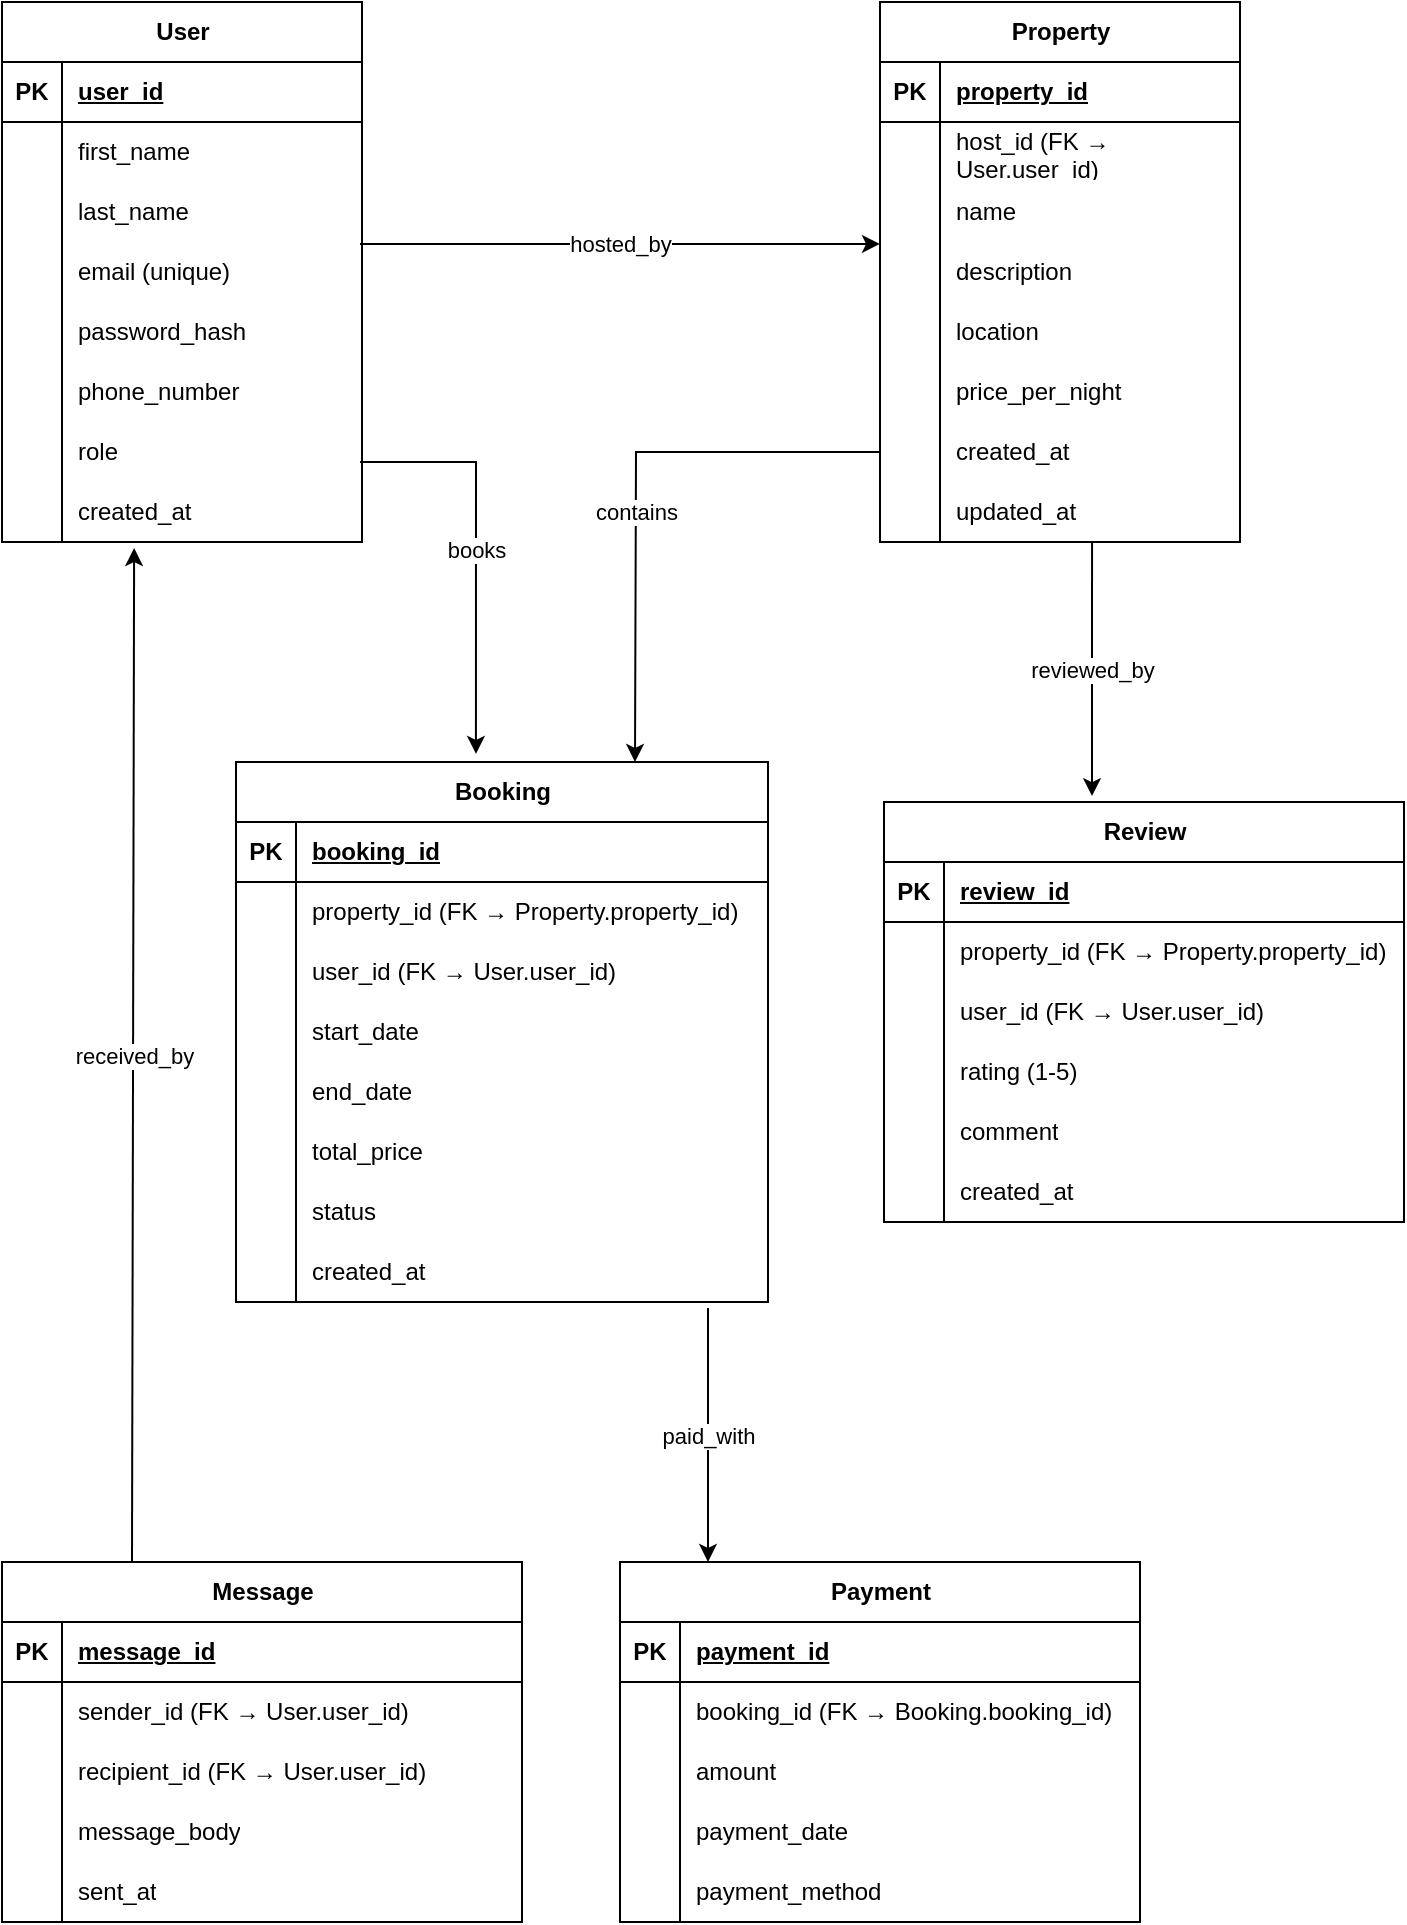<mxfile version="28.2.1">
  <diagram name="ERD" id="er1">
    <mxGraphModel dx="1426" dy="767" grid="1" gridSize="10" guides="1" tooltips="1" connect="1" arrows="1" fold="1" page="1" pageScale="1" pageWidth="827" pageHeight="1169" math="0" shadow="0">
      <root>
        <mxCell id="0" />
        <mxCell id="1" parent="0" />
        <mxCell id="7tgWBq47bfz4W8OlQYAw-39" value="User" style="shape=table;startSize=30;container=1;collapsible=1;childLayout=tableLayout;fixedRows=1;rowLines=0;fontStyle=1;align=center;resizeLast=1;html=1;" vertex="1" parent="1">
          <mxGeometry x="61" y="80" width="180" height="270" as="geometry" />
        </mxCell>
        <mxCell id="7tgWBq47bfz4W8OlQYAw-40" value="" style="shape=tableRow;horizontal=0;startSize=0;swimlaneHead=0;swimlaneBody=0;fillColor=none;collapsible=0;dropTarget=0;points=[[0,0.5],[1,0.5]];portConstraint=eastwest;top=0;left=0;right=0;bottom=1;" vertex="1" parent="7tgWBq47bfz4W8OlQYAw-39">
          <mxGeometry y="30" width="180" height="30" as="geometry" />
        </mxCell>
        <mxCell id="7tgWBq47bfz4W8OlQYAw-41" value="PK" style="shape=partialRectangle;connectable=0;fillColor=none;top=0;left=0;bottom=0;right=0;fontStyle=1;overflow=hidden;whiteSpace=wrap;html=1;" vertex="1" parent="7tgWBq47bfz4W8OlQYAw-40">
          <mxGeometry width="30" height="30" as="geometry">
            <mxRectangle width="30" height="30" as="alternateBounds" />
          </mxGeometry>
        </mxCell>
        <mxCell id="7tgWBq47bfz4W8OlQYAw-42" value="user_id" style="shape=partialRectangle;connectable=0;fillColor=none;top=0;left=0;bottom=0;right=0;align=left;spacingLeft=6;fontStyle=5;overflow=hidden;whiteSpace=wrap;html=1;" vertex="1" parent="7tgWBq47bfz4W8OlQYAw-40">
          <mxGeometry x="30" width="150" height="30" as="geometry">
            <mxRectangle width="150" height="30" as="alternateBounds" />
          </mxGeometry>
        </mxCell>
        <mxCell id="7tgWBq47bfz4W8OlQYAw-43" value="" style="shape=tableRow;horizontal=0;startSize=0;swimlaneHead=0;swimlaneBody=0;fillColor=none;collapsible=0;dropTarget=0;points=[[0,0.5],[1,0.5]];portConstraint=eastwest;top=0;left=0;right=0;bottom=0;" vertex="1" parent="7tgWBq47bfz4W8OlQYAw-39">
          <mxGeometry y="60" width="180" height="30" as="geometry" />
        </mxCell>
        <mxCell id="7tgWBq47bfz4W8OlQYAw-44" value="" style="shape=partialRectangle;connectable=0;fillColor=none;top=0;left=0;bottom=0;right=0;editable=1;overflow=hidden;whiteSpace=wrap;html=1;" vertex="1" parent="7tgWBq47bfz4W8OlQYAw-43">
          <mxGeometry width="30" height="30" as="geometry">
            <mxRectangle width="30" height="30" as="alternateBounds" />
          </mxGeometry>
        </mxCell>
        <mxCell id="7tgWBq47bfz4W8OlQYAw-45" value="first_name" style="shape=partialRectangle;connectable=0;fillColor=none;top=0;left=0;bottom=0;right=0;align=left;spacingLeft=6;overflow=hidden;whiteSpace=wrap;html=1;" vertex="1" parent="7tgWBq47bfz4W8OlQYAw-43">
          <mxGeometry x="30" width="150" height="30" as="geometry">
            <mxRectangle width="150" height="30" as="alternateBounds" />
          </mxGeometry>
        </mxCell>
        <mxCell id="7tgWBq47bfz4W8OlQYAw-46" value="" style="shape=tableRow;horizontal=0;startSize=0;swimlaneHead=0;swimlaneBody=0;fillColor=none;collapsible=0;dropTarget=0;points=[[0,0.5],[1,0.5]];portConstraint=eastwest;top=0;left=0;right=0;bottom=0;" vertex="1" parent="7tgWBq47bfz4W8OlQYAw-39">
          <mxGeometry y="90" width="180" height="30" as="geometry" />
        </mxCell>
        <mxCell id="7tgWBq47bfz4W8OlQYAw-47" value="" style="shape=partialRectangle;connectable=0;fillColor=none;top=0;left=0;bottom=0;right=0;editable=1;overflow=hidden;whiteSpace=wrap;html=1;" vertex="1" parent="7tgWBq47bfz4W8OlQYAw-46">
          <mxGeometry width="30" height="30" as="geometry">
            <mxRectangle width="30" height="30" as="alternateBounds" />
          </mxGeometry>
        </mxCell>
        <mxCell id="7tgWBq47bfz4W8OlQYAw-48" value="last_name" style="shape=partialRectangle;connectable=0;fillColor=none;top=0;left=0;bottom=0;right=0;align=left;spacingLeft=6;overflow=hidden;whiteSpace=wrap;html=1;" vertex="1" parent="7tgWBq47bfz4W8OlQYAw-46">
          <mxGeometry x="30" width="150" height="30" as="geometry">
            <mxRectangle width="150" height="30" as="alternateBounds" />
          </mxGeometry>
        </mxCell>
        <mxCell id="7tgWBq47bfz4W8OlQYAw-49" value="" style="shape=tableRow;horizontal=0;startSize=0;swimlaneHead=0;swimlaneBody=0;fillColor=none;collapsible=0;dropTarget=0;points=[[0,0.5],[1,0.5]];portConstraint=eastwest;top=0;left=0;right=0;bottom=0;" vertex="1" parent="7tgWBq47bfz4W8OlQYAw-39">
          <mxGeometry y="120" width="180" height="30" as="geometry" />
        </mxCell>
        <mxCell id="7tgWBq47bfz4W8OlQYAw-50" value="" style="shape=partialRectangle;connectable=0;fillColor=none;top=0;left=0;bottom=0;right=0;editable=1;overflow=hidden;whiteSpace=wrap;html=1;" vertex="1" parent="7tgWBq47bfz4W8OlQYAw-49">
          <mxGeometry width="30" height="30" as="geometry">
            <mxRectangle width="30" height="30" as="alternateBounds" />
          </mxGeometry>
        </mxCell>
        <mxCell id="7tgWBq47bfz4W8OlQYAw-51" value="email (unique)" style="shape=partialRectangle;connectable=0;fillColor=none;top=0;left=0;bottom=0;right=0;align=left;spacingLeft=6;overflow=hidden;whiteSpace=wrap;html=1;" vertex="1" parent="7tgWBq47bfz4W8OlQYAw-49">
          <mxGeometry x="30" width="150" height="30" as="geometry">
            <mxRectangle width="150" height="30" as="alternateBounds" />
          </mxGeometry>
        </mxCell>
        <mxCell id="7tgWBq47bfz4W8OlQYAw-52" value="" style="shape=tableRow;horizontal=0;startSize=0;swimlaneHead=0;swimlaneBody=0;fillColor=none;collapsible=0;dropTarget=0;points=[[0,0.5],[1,0.5]];portConstraint=eastwest;top=0;left=0;right=0;bottom=0;" vertex="1" parent="7tgWBq47bfz4W8OlQYAw-39">
          <mxGeometry y="150" width="180" height="30" as="geometry" />
        </mxCell>
        <mxCell id="7tgWBq47bfz4W8OlQYAw-53" value="" style="shape=partialRectangle;connectable=0;fillColor=none;top=0;left=0;bottom=0;right=0;editable=1;overflow=hidden;whiteSpace=wrap;html=1;" vertex="1" parent="7tgWBq47bfz4W8OlQYAw-52">
          <mxGeometry width="30" height="30" as="geometry">
            <mxRectangle width="30" height="30" as="alternateBounds" />
          </mxGeometry>
        </mxCell>
        <mxCell id="7tgWBq47bfz4W8OlQYAw-54" value="password_hash" style="shape=partialRectangle;connectable=0;fillColor=none;top=0;left=0;bottom=0;right=0;align=left;spacingLeft=6;overflow=hidden;whiteSpace=wrap;html=1;" vertex="1" parent="7tgWBq47bfz4W8OlQYAw-52">
          <mxGeometry x="30" width="150" height="30" as="geometry">
            <mxRectangle width="150" height="30" as="alternateBounds" />
          </mxGeometry>
        </mxCell>
        <mxCell id="7tgWBq47bfz4W8OlQYAw-55" value="" style="shape=tableRow;horizontal=0;startSize=0;swimlaneHead=0;swimlaneBody=0;fillColor=none;collapsible=0;dropTarget=0;points=[[0,0.5],[1,0.5]];portConstraint=eastwest;top=0;left=0;right=0;bottom=0;" vertex="1" parent="7tgWBq47bfz4W8OlQYAw-39">
          <mxGeometry y="180" width="180" height="30" as="geometry" />
        </mxCell>
        <mxCell id="7tgWBq47bfz4W8OlQYAw-56" value="" style="shape=partialRectangle;connectable=0;fillColor=none;top=0;left=0;bottom=0;right=0;editable=1;overflow=hidden;whiteSpace=wrap;html=1;" vertex="1" parent="7tgWBq47bfz4W8OlQYAw-55">
          <mxGeometry width="30" height="30" as="geometry">
            <mxRectangle width="30" height="30" as="alternateBounds" />
          </mxGeometry>
        </mxCell>
        <mxCell id="7tgWBq47bfz4W8OlQYAw-57" value="phone_number" style="shape=partialRectangle;connectable=0;fillColor=none;top=0;left=0;bottom=0;right=0;align=left;spacingLeft=6;overflow=hidden;whiteSpace=wrap;html=1;" vertex="1" parent="7tgWBq47bfz4W8OlQYAw-55">
          <mxGeometry x="30" width="150" height="30" as="geometry">
            <mxRectangle width="150" height="30" as="alternateBounds" />
          </mxGeometry>
        </mxCell>
        <mxCell id="7tgWBq47bfz4W8OlQYAw-58" value="" style="shape=tableRow;horizontal=0;startSize=0;swimlaneHead=0;swimlaneBody=0;fillColor=none;collapsible=0;dropTarget=0;points=[[0,0.5],[1,0.5]];portConstraint=eastwest;top=0;left=0;right=0;bottom=0;" vertex="1" parent="7tgWBq47bfz4W8OlQYAw-39">
          <mxGeometry y="210" width="180" height="30" as="geometry" />
        </mxCell>
        <mxCell id="7tgWBq47bfz4W8OlQYAw-59" value="" style="shape=partialRectangle;connectable=0;fillColor=none;top=0;left=0;bottom=0;right=0;editable=1;overflow=hidden;whiteSpace=wrap;html=1;" vertex="1" parent="7tgWBq47bfz4W8OlQYAw-58">
          <mxGeometry width="30" height="30" as="geometry">
            <mxRectangle width="30" height="30" as="alternateBounds" />
          </mxGeometry>
        </mxCell>
        <mxCell id="7tgWBq47bfz4W8OlQYAw-60" value="role" style="shape=partialRectangle;connectable=0;fillColor=none;top=0;left=0;bottom=0;right=0;align=left;spacingLeft=6;overflow=hidden;whiteSpace=wrap;html=1;" vertex="1" parent="7tgWBq47bfz4W8OlQYAw-58">
          <mxGeometry x="30" width="150" height="30" as="geometry">
            <mxRectangle width="150" height="30" as="alternateBounds" />
          </mxGeometry>
        </mxCell>
        <mxCell id="7tgWBq47bfz4W8OlQYAw-61" value="" style="shape=tableRow;horizontal=0;startSize=0;swimlaneHead=0;swimlaneBody=0;fillColor=none;collapsible=0;dropTarget=0;points=[[0,0.5],[1,0.5]];portConstraint=eastwest;top=0;left=0;right=0;bottom=0;" vertex="1" parent="7tgWBq47bfz4W8OlQYAw-39">
          <mxGeometry y="240" width="180" height="30" as="geometry" />
        </mxCell>
        <mxCell id="7tgWBq47bfz4W8OlQYAw-62" value="" style="shape=partialRectangle;connectable=0;fillColor=none;top=0;left=0;bottom=0;right=0;editable=1;overflow=hidden;whiteSpace=wrap;html=1;" vertex="1" parent="7tgWBq47bfz4W8OlQYAw-61">
          <mxGeometry width="30" height="30" as="geometry">
            <mxRectangle width="30" height="30" as="alternateBounds" />
          </mxGeometry>
        </mxCell>
        <mxCell id="7tgWBq47bfz4W8OlQYAw-63" value="created_at" style="shape=partialRectangle;connectable=0;fillColor=none;top=0;left=0;bottom=0;right=0;align=left;spacingLeft=6;overflow=hidden;whiteSpace=wrap;html=1;" vertex="1" parent="7tgWBq47bfz4W8OlQYAw-61">
          <mxGeometry x="30" width="150" height="30" as="geometry">
            <mxRectangle width="150" height="30" as="alternateBounds" />
          </mxGeometry>
        </mxCell>
        <mxCell id="7tgWBq47bfz4W8OlQYAw-64" value="Property" style="shape=table;startSize=30;container=1;collapsible=1;childLayout=tableLayout;fixedRows=1;rowLines=0;fontStyle=1;align=center;resizeLast=1;html=1;" vertex="1" parent="1">
          <mxGeometry x="500" y="80" width="180" height="270" as="geometry" />
        </mxCell>
        <mxCell id="7tgWBq47bfz4W8OlQYAw-65" value="" style="shape=tableRow;horizontal=0;startSize=0;swimlaneHead=0;swimlaneBody=0;fillColor=none;collapsible=0;dropTarget=0;points=[[0,0.5],[1,0.5]];portConstraint=eastwest;top=0;left=0;right=0;bottom=1;" vertex="1" parent="7tgWBq47bfz4W8OlQYAw-64">
          <mxGeometry y="30" width="180" height="30" as="geometry" />
        </mxCell>
        <mxCell id="7tgWBq47bfz4W8OlQYAw-66" value="PK" style="shape=partialRectangle;connectable=0;fillColor=none;top=0;left=0;bottom=0;right=0;fontStyle=1;overflow=hidden;whiteSpace=wrap;html=1;" vertex="1" parent="7tgWBq47bfz4W8OlQYAw-65">
          <mxGeometry width="30" height="30" as="geometry">
            <mxRectangle width="30" height="30" as="alternateBounds" />
          </mxGeometry>
        </mxCell>
        <mxCell id="7tgWBq47bfz4W8OlQYAw-67" value="property_id" style="shape=partialRectangle;connectable=0;fillColor=none;top=0;left=0;bottom=0;right=0;align=left;spacingLeft=6;fontStyle=5;overflow=hidden;whiteSpace=wrap;html=1;" vertex="1" parent="7tgWBq47bfz4W8OlQYAw-65">
          <mxGeometry x="30" width="150" height="30" as="geometry">
            <mxRectangle width="150" height="30" as="alternateBounds" />
          </mxGeometry>
        </mxCell>
        <mxCell id="7tgWBq47bfz4W8OlQYAw-68" value="" style="shape=tableRow;horizontal=0;startSize=0;swimlaneHead=0;swimlaneBody=0;fillColor=none;collapsible=0;dropTarget=0;points=[[0,0.5],[1,0.5]];portConstraint=eastwest;top=0;left=0;right=0;bottom=0;" vertex="1" parent="7tgWBq47bfz4W8OlQYAw-64">
          <mxGeometry y="60" width="180" height="30" as="geometry" />
        </mxCell>
        <mxCell id="7tgWBq47bfz4W8OlQYAw-69" value="" style="shape=partialRectangle;connectable=0;fillColor=none;top=0;left=0;bottom=0;right=0;editable=1;overflow=hidden;whiteSpace=wrap;html=1;" vertex="1" parent="7tgWBq47bfz4W8OlQYAw-68">
          <mxGeometry width="30" height="30" as="geometry">
            <mxRectangle width="30" height="30" as="alternateBounds" />
          </mxGeometry>
        </mxCell>
        <mxCell id="7tgWBq47bfz4W8OlQYAw-70" value="host_id (FK → User.user_id)" style="shape=partialRectangle;connectable=0;fillColor=none;top=0;left=0;bottom=0;right=0;align=left;spacingLeft=6;overflow=hidden;whiteSpace=wrap;html=1;" vertex="1" parent="7tgWBq47bfz4W8OlQYAw-68">
          <mxGeometry x="30" width="150" height="30" as="geometry">
            <mxRectangle width="150" height="30" as="alternateBounds" />
          </mxGeometry>
        </mxCell>
        <mxCell id="7tgWBq47bfz4W8OlQYAw-71" value="" style="shape=tableRow;horizontal=0;startSize=0;swimlaneHead=0;swimlaneBody=0;fillColor=none;collapsible=0;dropTarget=0;points=[[0,0.5],[1,0.5]];portConstraint=eastwest;top=0;left=0;right=0;bottom=0;" vertex="1" parent="7tgWBq47bfz4W8OlQYAw-64">
          <mxGeometry y="90" width="180" height="30" as="geometry" />
        </mxCell>
        <mxCell id="7tgWBq47bfz4W8OlQYAw-72" value="" style="shape=partialRectangle;connectable=0;fillColor=none;top=0;left=0;bottom=0;right=0;editable=1;overflow=hidden;whiteSpace=wrap;html=1;" vertex="1" parent="7tgWBq47bfz4W8OlQYAw-71">
          <mxGeometry width="30" height="30" as="geometry">
            <mxRectangle width="30" height="30" as="alternateBounds" />
          </mxGeometry>
        </mxCell>
        <mxCell id="7tgWBq47bfz4W8OlQYAw-73" value="name" style="shape=partialRectangle;connectable=0;fillColor=none;top=0;left=0;bottom=0;right=0;align=left;spacingLeft=6;overflow=hidden;whiteSpace=wrap;html=1;" vertex="1" parent="7tgWBq47bfz4W8OlQYAw-71">
          <mxGeometry x="30" width="150" height="30" as="geometry">
            <mxRectangle width="150" height="30" as="alternateBounds" />
          </mxGeometry>
        </mxCell>
        <mxCell id="7tgWBq47bfz4W8OlQYAw-74" value="" style="shape=tableRow;horizontal=0;startSize=0;swimlaneHead=0;swimlaneBody=0;fillColor=none;collapsible=0;dropTarget=0;points=[[0,0.5],[1,0.5]];portConstraint=eastwest;top=0;left=0;right=0;bottom=0;" vertex="1" parent="7tgWBq47bfz4W8OlQYAw-64">
          <mxGeometry y="120" width="180" height="30" as="geometry" />
        </mxCell>
        <mxCell id="7tgWBq47bfz4W8OlQYAw-75" value="" style="shape=partialRectangle;connectable=0;fillColor=none;top=0;left=0;bottom=0;right=0;editable=1;overflow=hidden;whiteSpace=wrap;html=1;" vertex="1" parent="7tgWBq47bfz4W8OlQYAw-74">
          <mxGeometry width="30" height="30" as="geometry">
            <mxRectangle width="30" height="30" as="alternateBounds" />
          </mxGeometry>
        </mxCell>
        <mxCell id="7tgWBq47bfz4W8OlQYAw-76" value="description" style="shape=partialRectangle;connectable=0;fillColor=none;top=0;left=0;bottom=0;right=0;align=left;spacingLeft=6;overflow=hidden;whiteSpace=wrap;html=1;" vertex="1" parent="7tgWBq47bfz4W8OlQYAw-74">
          <mxGeometry x="30" width="150" height="30" as="geometry">
            <mxRectangle width="150" height="30" as="alternateBounds" />
          </mxGeometry>
        </mxCell>
        <mxCell id="7tgWBq47bfz4W8OlQYAw-77" value="" style="shape=tableRow;horizontal=0;startSize=0;swimlaneHead=0;swimlaneBody=0;fillColor=none;collapsible=0;dropTarget=0;points=[[0,0.5],[1,0.5]];portConstraint=eastwest;top=0;left=0;right=0;bottom=0;" vertex="1" parent="7tgWBq47bfz4W8OlQYAw-64">
          <mxGeometry y="150" width="180" height="30" as="geometry" />
        </mxCell>
        <mxCell id="7tgWBq47bfz4W8OlQYAw-78" value="" style="shape=partialRectangle;connectable=0;fillColor=none;top=0;left=0;bottom=0;right=0;editable=1;overflow=hidden;whiteSpace=wrap;html=1;" vertex="1" parent="7tgWBq47bfz4W8OlQYAw-77">
          <mxGeometry width="30" height="30" as="geometry">
            <mxRectangle width="30" height="30" as="alternateBounds" />
          </mxGeometry>
        </mxCell>
        <mxCell id="7tgWBq47bfz4W8OlQYAw-79" value="location" style="shape=partialRectangle;connectable=0;fillColor=none;top=0;left=0;bottom=0;right=0;align=left;spacingLeft=6;overflow=hidden;whiteSpace=wrap;html=1;" vertex="1" parent="7tgWBq47bfz4W8OlQYAw-77">
          <mxGeometry x="30" width="150" height="30" as="geometry">
            <mxRectangle width="150" height="30" as="alternateBounds" />
          </mxGeometry>
        </mxCell>
        <mxCell id="7tgWBq47bfz4W8OlQYAw-80" value="" style="shape=tableRow;horizontal=0;startSize=0;swimlaneHead=0;swimlaneBody=0;fillColor=none;collapsible=0;dropTarget=0;points=[[0,0.5],[1,0.5]];portConstraint=eastwest;top=0;left=0;right=0;bottom=0;" vertex="1" parent="7tgWBq47bfz4W8OlQYAw-64">
          <mxGeometry y="180" width="180" height="30" as="geometry" />
        </mxCell>
        <mxCell id="7tgWBq47bfz4W8OlQYAw-81" value="" style="shape=partialRectangle;connectable=0;fillColor=none;top=0;left=0;bottom=0;right=0;editable=1;overflow=hidden;whiteSpace=wrap;html=1;" vertex="1" parent="7tgWBq47bfz4W8OlQYAw-80">
          <mxGeometry width="30" height="30" as="geometry">
            <mxRectangle width="30" height="30" as="alternateBounds" />
          </mxGeometry>
        </mxCell>
        <mxCell id="7tgWBq47bfz4W8OlQYAw-82" value="price_per_night" style="shape=partialRectangle;connectable=0;fillColor=none;top=0;left=0;bottom=0;right=0;align=left;spacingLeft=6;overflow=hidden;whiteSpace=wrap;html=1;" vertex="1" parent="7tgWBq47bfz4W8OlQYAw-80">
          <mxGeometry x="30" width="150" height="30" as="geometry">
            <mxRectangle width="150" height="30" as="alternateBounds" />
          </mxGeometry>
        </mxCell>
        <mxCell id="7tgWBq47bfz4W8OlQYAw-83" value="" style="shape=tableRow;horizontal=0;startSize=0;swimlaneHead=0;swimlaneBody=0;fillColor=none;collapsible=0;dropTarget=0;points=[[0,0.5],[1,0.5]];portConstraint=eastwest;top=0;left=0;right=0;bottom=0;" vertex="1" parent="7tgWBq47bfz4W8OlQYAw-64">
          <mxGeometry y="210" width="180" height="30" as="geometry" />
        </mxCell>
        <mxCell id="7tgWBq47bfz4W8OlQYAw-84" value="" style="shape=partialRectangle;connectable=0;fillColor=none;top=0;left=0;bottom=0;right=0;editable=1;overflow=hidden;whiteSpace=wrap;html=1;" vertex="1" parent="7tgWBq47bfz4W8OlQYAw-83">
          <mxGeometry width="30" height="30" as="geometry">
            <mxRectangle width="30" height="30" as="alternateBounds" />
          </mxGeometry>
        </mxCell>
        <mxCell id="7tgWBq47bfz4W8OlQYAw-85" value="created_at" style="shape=partialRectangle;connectable=0;fillColor=none;top=0;left=0;bottom=0;right=0;align=left;spacingLeft=6;overflow=hidden;whiteSpace=wrap;html=1;" vertex="1" parent="7tgWBq47bfz4W8OlQYAw-83">
          <mxGeometry x="30" width="150" height="30" as="geometry">
            <mxRectangle width="150" height="30" as="alternateBounds" />
          </mxGeometry>
        </mxCell>
        <mxCell id="7tgWBq47bfz4W8OlQYAw-92" value="" style="shape=tableRow;horizontal=0;startSize=0;swimlaneHead=0;swimlaneBody=0;fillColor=none;collapsible=0;dropTarget=0;points=[[0,0.5],[1,0.5]];portConstraint=eastwest;top=0;left=0;right=0;bottom=0;" vertex="1" parent="7tgWBq47bfz4W8OlQYAw-64">
          <mxGeometry y="240" width="180" height="30" as="geometry" />
        </mxCell>
        <mxCell id="7tgWBq47bfz4W8OlQYAw-93" value="" style="shape=partialRectangle;connectable=0;fillColor=none;top=0;left=0;bottom=0;right=0;editable=1;overflow=hidden;whiteSpace=wrap;html=1;" vertex="1" parent="7tgWBq47bfz4W8OlQYAw-92">
          <mxGeometry width="30" height="30" as="geometry">
            <mxRectangle width="30" height="30" as="alternateBounds" />
          </mxGeometry>
        </mxCell>
        <mxCell id="7tgWBq47bfz4W8OlQYAw-94" value="updated_at" style="shape=partialRectangle;connectable=0;fillColor=none;top=0;left=0;bottom=0;right=0;align=left;spacingLeft=6;overflow=hidden;whiteSpace=wrap;html=1;" vertex="1" parent="7tgWBq47bfz4W8OlQYAw-92">
          <mxGeometry x="30" width="150" height="30" as="geometry">
            <mxRectangle width="150" height="30" as="alternateBounds" />
          </mxGeometry>
        </mxCell>
        <mxCell id="7tgWBq47bfz4W8OlQYAw-95" value="Review" style="shape=table;startSize=30;container=1;collapsible=1;childLayout=tableLayout;fixedRows=1;rowLines=0;fontStyle=1;align=center;resizeLast=1;html=1;" vertex="1" parent="1">
          <mxGeometry x="502" y="480" width="260" height="210" as="geometry" />
        </mxCell>
        <mxCell id="7tgWBq47bfz4W8OlQYAw-96" value="" style="shape=tableRow;horizontal=0;startSize=0;swimlaneHead=0;swimlaneBody=0;fillColor=none;collapsible=0;dropTarget=0;points=[[0,0.5],[1,0.5]];portConstraint=eastwest;top=0;left=0;right=0;bottom=1;" vertex="1" parent="7tgWBq47bfz4W8OlQYAw-95">
          <mxGeometry y="30" width="260" height="30" as="geometry" />
        </mxCell>
        <mxCell id="7tgWBq47bfz4W8OlQYAw-97" value="PK" style="shape=partialRectangle;connectable=0;fillColor=none;top=0;left=0;bottom=0;right=0;fontStyle=1;overflow=hidden;whiteSpace=wrap;html=1;" vertex="1" parent="7tgWBq47bfz4W8OlQYAw-96">
          <mxGeometry width="30" height="30" as="geometry">
            <mxRectangle width="30" height="30" as="alternateBounds" />
          </mxGeometry>
        </mxCell>
        <mxCell id="7tgWBq47bfz4W8OlQYAw-98" value="review_id" style="shape=partialRectangle;connectable=0;fillColor=none;top=0;left=0;bottom=0;right=0;align=left;spacingLeft=6;fontStyle=5;overflow=hidden;whiteSpace=wrap;html=1;" vertex="1" parent="7tgWBq47bfz4W8OlQYAw-96">
          <mxGeometry x="30" width="230" height="30" as="geometry">
            <mxRectangle width="230" height="30" as="alternateBounds" />
          </mxGeometry>
        </mxCell>
        <mxCell id="7tgWBq47bfz4W8OlQYAw-99" value="" style="shape=tableRow;horizontal=0;startSize=0;swimlaneHead=0;swimlaneBody=0;fillColor=none;collapsible=0;dropTarget=0;points=[[0,0.5],[1,0.5]];portConstraint=eastwest;top=0;left=0;right=0;bottom=0;" vertex="1" parent="7tgWBq47bfz4W8OlQYAw-95">
          <mxGeometry y="60" width="260" height="30" as="geometry" />
        </mxCell>
        <mxCell id="7tgWBq47bfz4W8OlQYAw-100" value="" style="shape=partialRectangle;connectable=0;fillColor=none;top=0;left=0;bottom=0;right=0;editable=1;overflow=hidden;whiteSpace=wrap;html=1;" vertex="1" parent="7tgWBq47bfz4W8OlQYAw-99">
          <mxGeometry width="30" height="30" as="geometry">
            <mxRectangle width="30" height="30" as="alternateBounds" />
          </mxGeometry>
        </mxCell>
        <mxCell id="7tgWBq47bfz4W8OlQYAw-101" value="property_id (FK → Property.property_id)" style="shape=partialRectangle;connectable=0;fillColor=none;top=0;left=0;bottom=0;right=0;align=left;spacingLeft=6;overflow=hidden;whiteSpace=wrap;html=1;" vertex="1" parent="7tgWBq47bfz4W8OlQYAw-99">
          <mxGeometry x="30" width="230" height="30" as="geometry">
            <mxRectangle width="230" height="30" as="alternateBounds" />
          </mxGeometry>
        </mxCell>
        <mxCell id="7tgWBq47bfz4W8OlQYAw-102" value="" style="shape=tableRow;horizontal=0;startSize=0;swimlaneHead=0;swimlaneBody=0;fillColor=none;collapsible=0;dropTarget=0;points=[[0,0.5],[1,0.5]];portConstraint=eastwest;top=0;left=0;right=0;bottom=0;" vertex="1" parent="7tgWBq47bfz4W8OlQYAw-95">
          <mxGeometry y="90" width="260" height="30" as="geometry" />
        </mxCell>
        <mxCell id="7tgWBq47bfz4W8OlQYAw-103" value="" style="shape=partialRectangle;connectable=0;fillColor=none;top=0;left=0;bottom=0;right=0;editable=1;overflow=hidden;whiteSpace=wrap;html=1;" vertex="1" parent="7tgWBq47bfz4W8OlQYAw-102">
          <mxGeometry width="30" height="30" as="geometry">
            <mxRectangle width="30" height="30" as="alternateBounds" />
          </mxGeometry>
        </mxCell>
        <mxCell id="7tgWBq47bfz4W8OlQYAw-104" value="user_id (FK → User.user_id)" style="shape=partialRectangle;connectable=0;fillColor=none;top=0;left=0;bottom=0;right=0;align=left;spacingLeft=6;overflow=hidden;whiteSpace=wrap;html=1;" vertex="1" parent="7tgWBq47bfz4W8OlQYAw-102">
          <mxGeometry x="30" width="230" height="30" as="geometry">
            <mxRectangle width="230" height="30" as="alternateBounds" />
          </mxGeometry>
        </mxCell>
        <mxCell id="7tgWBq47bfz4W8OlQYAw-105" value="" style="shape=tableRow;horizontal=0;startSize=0;swimlaneHead=0;swimlaneBody=0;fillColor=none;collapsible=0;dropTarget=0;points=[[0,0.5],[1,0.5]];portConstraint=eastwest;top=0;left=0;right=0;bottom=0;" vertex="1" parent="7tgWBq47bfz4W8OlQYAw-95">
          <mxGeometry y="120" width="260" height="30" as="geometry" />
        </mxCell>
        <mxCell id="7tgWBq47bfz4W8OlQYAw-106" value="" style="shape=partialRectangle;connectable=0;fillColor=none;top=0;left=0;bottom=0;right=0;editable=1;overflow=hidden;whiteSpace=wrap;html=1;" vertex="1" parent="7tgWBq47bfz4W8OlQYAw-105">
          <mxGeometry width="30" height="30" as="geometry">
            <mxRectangle width="30" height="30" as="alternateBounds" />
          </mxGeometry>
        </mxCell>
        <mxCell id="7tgWBq47bfz4W8OlQYAw-107" value="rating (1-5)" style="shape=partialRectangle;connectable=0;fillColor=none;top=0;left=0;bottom=0;right=0;align=left;spacingLeft=6;overflow=hidden;whiteSpace=wrap;html=1;" vertex="1" parent="7tgWBq47bfz4W8OlQYAw-105">
          <mxGeometry x="30" width="230" height="30" as="geometry">
            <mxRectangle width="230" height="30" as="alternateBounds" />
          </mxGeometry>
        </mxCell>
        <mxCell id="7tgWBq47bfz4W8OlQYAw-108" value="" style="shape=tableRow;horizontal=0;startSize=0;swimlaneHead=0;swimlaneBody=0;fillColor=none;collapsible=0;dropTarget=0;points=[[0,0.5],[1,0.5]];portConstraint=eastwest;top=0;left=0;right=0;bottom=0;" vertex="1" parent="7tgWBq47bfz4W8OlQYAw-95">
          <mxGeometry y="150" width="260" height="30" as="geometry" />
        </mxCell>
        <mxCell id="7tgWBq47bfz4W8OlQYAw-109" value="" style="shape=partialRectangle;connectable=0;fillColor=none;top=0;left=0;bottom=0;right=0;editable=1;overflow=hidden;whiteSpace=wrap;html=1;" vertex="1" parent="7tgWBq47bfz4W8OlQYAw-108">
          <mxGeometry width="30" height="30" as="geometry">
            <mxRectangle width="30" height="30" as="alternateBounds" />
          </mxGeometry>
        </mxCell>
        <mxCell id="7tgWBq47bfz4W8OlQYAw-110" value="comment" style="shape=partialRectangle;connectable=0;fillColor=none;top=0;left=0;bottom=0;right=0;align=left;spacingLeft=6;overflow=hidden;whiteSpace=wrap;html=1;" vertex="1" parent="7tgWBq47bfz4W8OlQYAw-108">
          <mxGeometry x="30" width="230" height="30" as="geometry">
            <mxRectangle width="230" height="30" as="alternateBounds" />
          </mxGeometry>
        </mxCell>
        <mxCell id="7tgWBq47bfz4W8OlQYAw-111" value="" style="shape=tableRow;horizontal=0;startSize=0;swimlaneHead=0;swimlaneBody=0;fillColor=none;collapsible=0;dropTarget=0;points=[[0,0.5],[1,0.5]];portConstraint=eastwest;top=0;left=0;right=0;bottom=0;" vertex="1" parent="7tgWBq47bfz4W8OlQYAw-95">
          <mxGeometry y="180" width="260" height="30" as="geometry" />
        </mxCell>
        <mxCell id="7tgWBq47bfz4W8OlQYAw-112" value="" style="shape=partialRectangle;connectable=0;fillColor=none;top=0;left=0;bottom=0;right=0;editable=1;overflow=hidden;whiteSpace=wrap;html=1;" vertex="1" parent="7tgWBq47bfz4W8OlQYAw-111">
          <mxGeometry width="30" height="30" as="geometry">
            <mxRectangle width="30" height="30" as="alternateBounds" />
          </mxGeometry>
        </mxCell>
        <mxCell id="7tgWBq47bfz4W8OlQYAw-113" value="created_at" style="shape=partialRectangle;connectable=0;fillColor=none;top=0;left=0;bottom=0;right=0;align=left;spacingLeft=6;overflow=hidden;whiteSpace=wrap;html=1;" vertex="1" parent="7tgWBq47bfz4W8OlQYAw-111">
          <mxGeometry x="30" width="230" height="30" as="geometry">
            <mxRectangle width="230" height="30" as="alternateBounds" />
          </mxGeometry>
        </mxCell>
        <mxCell id="7tgWBq47bfz4W8OlQYAw-120" value="Booking" style="shape=table;startSize=30;container=1;collapsible=1;childLayout=tableLayout;fixedRows=1;rowLines=0;fontStyle=1;align=center;resizeLast=1;html=1;" vertex="1" parent="1">
          <mxGeometry x="178" y="460" width="266" height="270" as="geometry" />
        </mxCell>
        <mxCell id="7tgWBq47bfz4W8OlQYAw-121" value="" style="shape=tableRow;horizontal=0;startSize=0;swimlaneHead=0;swimlaneBody=0;fillColor=none;collapsible=0;dropTarget=0;points=[[0,0.5],[1,0.5]];portConstraint=eastwest;top=0;left=0;right=0;bottom=1;" vertex="1" parent="7tgWBq47bfz4W8OlQYAw-120">
          <mxGeometry y="30" width="266" height="30" as="geometry" />
        </mxCell>
        <mxCell id="7tgWBq47bfz4W8OlQYAw-122" value="PK" style="shape=partialRectangle;connectable=0;fillColor=none;top=0;left=0;bottom=0;right=0;fontStyle=1;overflow=hidden;whiteSpace=wrap;html=1;" vertex="1" parent="7tgWBq47bfz4W8OlQYAw-121">
          <mxGeometry width="30" height="30" as="geometry">
            <mxRectangle width="30" height="30" as="alternateBounds" />
          </mxGeometry>
        </mxCell>
        <mxCell id="7tgWBq47bfz4W8OlQYAw-123" value="booking_id" style="shape=partialRectangle;connectable=0;fillColor=none;top=0;left=0;bottom=0;right=0;align=left;spacingLeft=6;fontStyle=5;overflow=hidden;whiteSpace=wrap;html=1;" vertex="1" parent="7tgWBq47bfz4W8OlQYAw-121">
          <mxGeometry x="30" width="236" height="30" as="geometry">
            <mxRectangle width="236" height="30" as="alternateBounds" />
          </mxGeometry>
        </mxCell>
        <mxCell id="7tgWBq47bfz4W8OlQYAw-124" value="" style="shape=tableRow;horizontal=0;startSize=0;swimlaneHead=0;swimlaneBody=0;fillColor=none;collapsible=0;dropTarget=0;points=[[0,0.5],[1,0.5]];portConstraint=eastwest;top=0;left=0;right=0;bottom=0;" vertex="1" parent="7tgWBq47bfz4W8OlQYAw-120">
          <mxGeometry y="60" width="266" height="30" as="geometry" />
        </mxCell>
        <mxCell id="7tgWBq47bfz4W8OlQYAw-125" value="" style="shape=partialRectangle;connectable=0;fillColor=none;top=0;left=0;bottom=0;right=0;editable=1;overflow=hidden;whiteSpace=wrap;html=1;" vertex="1" parent="7tgWBq47bfz4W8OlQYAw-124">
          <mxGeometry width="30" height="30" as="geometry">
            <mxRectangle width="30" height="30" as="alternateBounds" />
          </mxGeometry>
        </mxCell>
        <mxCell id="7tgWBq47bfz4W8OlQYAw-126" value="property_id (FK → Property.property_id)" style="shape=partialRectangle;connectable=0;fillColor=none;top=0;left=0;bottom=0;right=0;align=left;spacingLeft=6;overflow=hidden;whiteSpace=wrap;html=1;" vertex="1" parent="7tgWBq47bfz4W8OlQYAw-124">
          <mxGeometry x="30" width="236" height="30" as="geometry">
            <mxRectangle width="236" height="30" as="alternateBounds" />
          </mxGeometry>
        </mxCell>
        <mxCell id="7tgWBq47bfz4W8OlQYAw-127" value="" style="shape=tableRow;horizontal=0;startSize=0;swimlaneHead=0;swimlaneBody=0;fillColor=none;collapsible=0;dropTarget=0;points=[[0,0.5],[1,0.5]];portConstraint=eastwest;top=0;left=0;right=0;bottom=0;" vertex="1" parent="7tgWBq47bfz4W8OlQYAw-120">
          <mxGeometry y="90" width="266" height="30" as="geometry" />
        </mxCell>
        <mxCell id="7tgWBq47bfz4W8OlQYAw-128" value="" style="shape=partialRectangle;connectable=0;fillColor=none;top=0;left=0;bottom=0;right=0;editable=1;overflow=hidden;whiteSpace=wrap;html=1;" vertex="1" parent="7tgWBq47bfz4W8OlQYAw-127">
          <mxGeometry width="30" height="30" as="geometry">
            <mxRectangle width="30" height="30" as="alternateBounds" />
          </mxGeometry>
        </mxCell>
        <mxCell id="7tgWBq47bfz4W8OlQYAw-129" value="user_id (FK → User.user_id)" style="shape=partialRectangle;connectable=0;fillColor=none;top=0;left=0;bottom=0;right=0;align=left;spacingLeft=6;overflow=hidden;whiteSpace=wrap;html=1;" vertex="1" parent="7tgWBq47bfz4W8OlQYAw-127">
          <mxGeometry x="30" width="236" height="30" as="geometry">
            <mxRectangle width="236" height="30" as="alternateBounds" />
          </mxGeometry>
        </mxCell>
        <mxCell id="7tgWBq47bfz4W8OlQYAw-130" value="" style="shape=tableRow;horizontal=0;startSize=0;swimlaneHead=0;swimlaneBody=0;fillColor=none;collapsible=0;dropTarget=0;points=[[0,0.5],[1,0.5]];portConstraint=eastwest;top=0;left=0;right=0;bottom=0;" vertex="1" parent="7tgWBq47bfz4W8OlQYAw-120">
          <mxGeometry y="120" width="266" height="30" as="geometry" />
        </mxCell>
        <mxCell id="7tgWBq47bfz4W8OlQYAw-131" value="" style="shape=partialRectangle;connectable=0;fillColor=none;top=0;left=0;bottom=0;right=0;editable=1;overflow=hidden;whiteSpace=wrap;html=1;" vertex="1" parent="7tgWBq47bfz4W8OlQYAw-130">
          <mxGeometry width="30" height="30" as="geometry">
            <mxRectangle width="30" height="30" as="alternateBounds" />
          </mxGeometry>
        </mxCell>
        <mxCell id="7tgWBq47bfz4W8OlQYAw-132" value="start_date" style="shape=partialRectangle;connectable=0;fillColor=none;top=0;left=0;bottom=0;right=0;align=left;spacingLeft=6;overflow=hidden;whiteSpace=wrap;html=1;" vertex="1" parent="7tgWBq47bfz4W8OlQYAw-130">
          <mxGeometry x="30" width="236" height="30" as="geometry">
            <mxRectangle width="236" height="30" as="alternateBounds" />
          </mxGeometry>
        </mxCell>
        <mxCell id="7tgWBq47bfz4W8OlQYAw-133" value="" style="shape=tableRow;horizontal=0;startSize=0;swimlaneHead=0;swimlaneBody=0;fillColor=none;collapsible=0;dropTarget=0;points=[[0,0.5],[1,0.5]];portConstraint=eastwest;top=0;left=0;right=0;bottom=0;" vertex="1" parent="7tgWBq47bfz4W8OlQYAw-120">
          <mxGeometry y="150" width="266" height="30" as="geometry" />
        </mxCell>
        <mxCell id="7tgWBq47bfz4W8OlQYAw-134" value="" style="shape=partialRectangle;connectable=0;fillColor=none;top=0;left=0;bottom=0;right=0;editable=1;overflow=hidden;whiteSpace=wrap;html=1;" vertex="1" parent="7tgWBq47bfz4W8OlQYAw-133">
          <mxGeometry width="30" height="30" as="geometry">
            <mxRectangle width="30" height="30" as="alternateBounds" />
          </mxGeometry>
        </mxCell>
        <mxCell id="7tgWBq47bfz4W8OlQYAw-135" value="end_date" style="shape=partialRectangle;connectable=0;fillColor=none;top=0;left=0;bottom=0;right=0;align=left;spacingLeft=6;overflow=hidden;whiteSpace=wrap;html=1;" vertex="1" parent="7tgWBq47bfz4W8OlQYAw-133">
          <mxGeometry x="30" width="236" height="30" as="geometry">
            <mxRectangle width="236" height="30" as="alternateBounds" />
          </mxGeometry>
        </mxCell>
        <mxCell id="7tgWBq47bfz4W8OlQYAw-136" value="" style="shape=tableRow;horizontal=0;startSize=0;swimlaneHead=0;swimlaneBody=0;fillColor=none;collapsible=0;dropTarget=0;points=[[0,0.5],[1,0.5]];portConstraint=eastwest;top=0;left=0;right=0;bottom=0;" vertex="1" parent="7tgWBq47bfz4W8OlQYAw-120">
          <mxGeometry y="180" width="266" height="30" as="geometry" />
        </mxCell>
        <mxCell id="7tgWBq47bfz4W8OlQYAw-137" value="" style="shape=partialRectangle;connectable=0;fillColor=none;top=0;left=0;bottom=0;right=0;editable=1;overflow=hidden;whiteSpace=wrap;html=1;" vertex="1" parent="7tgWBq47bfz4W8OlQYAw-136">
          <mxGeometry width="30" height="30" as="geometry">
            <mxRectangle width="30" height="30" as="alternateBounds" />
          </mxGeometry>
        </mxCell>
        <mxCell id="7tgWBq47bfz4W8OlQYAw-138" value="total_price" style="shape=partialRectangle;connectable=0;fillColor=none;top=0;left=0;bottom=0;right=0;align=left;spacingLeft=6;overflow=hidden;whiteSpace=wrap;html=1;" vertex="1" parent="7tgWBq47bfz4W8OlQYAw-136">
          <mxGeometry x="30" width="236" height="30" as="geometry">
            <mxRectangle width="236" height="30" as="alternateBounds" />
          </mxGeometry>
        </mxCell>
        <mxCell id="7tgWBq47bfz4W8OlQYAw-139" value="" style="shape=tableRow;horizontal=0;startSize=0;swimlaneHead=0;swimlaneBody=0;fillColor=none;collapsible=0;dropTarget=0;points=[[0,0.5],[1,0.5]];portConstraint=eastwest;top=0;left=0;right=0;bottom=0;" vertex="1" parent="7tgWBq47bfz4W8OlQYAw-120">
          <mxGeometry y="210" width="266" height="30" as="geometry" />
        </mxCell>
        <mxCell id="7tgWBq47bfz4W8OlQYAw-140" value="" style="shape=partialRectangle;connectable=0;fillColor=none;top=0;left=0;bottom=0;right=0;editable=1;overflow=hidden;whiteSpace=wrap;html=1;" vertex="1" parent="7tgWBq47bfz4W8OlQYAw-139">
          <mxGeometry width="30" height="30" as="geometry">
            <mxRectangle width="30" height="30" as="alternateBounds" />
          </mxGeometry>
        </mxCell>
        <mxCell id="7tgWBq47bfz4W8OlQYAw-141" value="status" style="shape=partialRectangle;connectable=0;fillColor=none;top=0;left=0;bottom=0;right=0;align=left;spacingLeft=6;overflow=hidden;whiteSpace=wrap;html=1;" vertex="1" parent="7tgWBq47bfz4W8OlQYAw-139">
          <mxGeometry x="30" width="236" height="30" as="geometry">
            <mxRectangle width="236" height="30" as="alternateBounds" />
          </mxGeometry>
        </mxCell>
        <mxCell id="7tgWBq47bfz4W8OlQYAw-142" value="" style="shape=tableRow;horizontal=0;startSize=0;swimlaneHead=0;swimlaneBody=0;fillColor=none;collapsible=0;dropTarget=0;points=[[0,0.5],[1,0.5]];portConstraint=eastwest;top=0;left=0;right=0;bottom=0;" vertex="1" parent="7tgWBq47bfz4W8OlQYAw-120">
          <mxGeometry y="240" width="266" height="30" as="geometry" />
        </mxCell>
        <mxCell id="7tgWBq47bfz4W8OlQYAw-143" value="" style="shape=partialRectangle;connectable=0;fillColor=none;top=0;left=0;bottom=0;right=0;editable=1;overflow=hidden;whiteSpace=wrap;html=1;" vertex="1" parent="7tgWBq47bfz4W8OlQYAw-142">
          <mxGeometry width="30" height="30" as="geometry">
            <mxRectangle width="30" height="30" as="alternateBounds" />
          </mxGeometry>
        </mxCell>
        <mxCell id="7tgWBq47bfz4W8OlQYAw-144" value="created_at" style="shape=partialRectangle;connectable=0;fillColor=none;top=0;left=0;bottom=0;right=0;align=left;spacingLeft=6;overflow=hidden;whiteSpace=wrap;html=1;" vertex="1" parent="7tgWBq47bfz4W8OlQYAw-142">
          <mxGeometry x="30" width="236" height="30" as="geometry">
            <mxRectangle width="236" height="30" as="alternateBounds" />
          </mxGeometry>
        </mxCell>
        <mxCell id="7tgWBq47bfz4W8OlQYAw-145" value="Message" style="shape=table;startSize=30;container=1;collapsible=1;childLayout=tableLayout;fixedRows=1;rowLines=0;fontStyle=1;align=center;resizeLast=1;html=1;" vertex="1" parent="1">
          <mxGeometry x="61" y="860" width="260" height="180" as="geometry" />
        </mxCell>
        <mxCell id="7tgWBq47bfz4W8OlQYAw-146" value="" style="shape=tableRow;horizontal=0;startSize=0;swimlaneHead=0;swimlaneBody=0;fillColor=none;collapsible=0;dropTarget=0;points=[[0,0.5],[1,0.5]];portConstraint=eastwest;top=0;left=0;right=0;bottom=1;" vertex="1" parent="7tgWBq47bfz4W8OlQYAw-145">
          <mxGeometry y="30" width="260" height="30" as="geometry" />
        </mxCell>
        <mxCell id="7tgWBq47bfz4W8OlQYAw-147" value="PK" style="shape=partialRectangle;connectable=0;fillColor=none;top=0;left=0;bottom=0;right=0;fontStyle=1;overflow=hidden;whiteSpace=wrap;html=1;" vertex="1" parent="7tgWBq47bfz4W8OlQYAw-146">
          <mxGeometry width="30" height="30" as="geometry">
            <mxRectangle width="30" height="30" as="alternateBounds" />
          </mxGeometry>
        </mxCell>
        <mxCell id="7tgWBq47bfz4W8OlQYAw-148" value="message_id" style="shape=partialRectangle;connectable=0;fillColor=none;top=0;left=0;bottom=0;right=0;align=left;spacingLeft=6;fontStyle=5;overflow=hidden;whiteSpace=wrap;html=1;" vertex="1" parent="7tgWBq47bfz4W8OlQYAw-146">
          <mxGeometry x="30" width="230" height="30" as="geometry">
            <mxRectangle width="230" height="30" as="alternateBounds" />
          </mxGeometry>
        </mxCell>
        <mxCell id="7tgWBq47bfz4W8OlQYAw-149" value="" style="shape=tableRow;horizontal=0;startSize=0;swimlaneHead=0;swimlaneBody=0;fillColor=none;collapsible=0;dropTarget=0;points=[[0,0.5],[1,0.5]];portConstraint=eastwest;top=0;left=0;right=0;bottom=0;" vertex="1" parent="7tgWBq47bfz4W8OlQYAw-145">
          <mxGeometry y="60" width="260" height="30" as="geometry" />
        </mxCell>
        <mxCell id="7tgWBq47bfz4W8OlQYAw-150" value="" style="shape=partialRectangle;connectable=0;fillColor=none;top=0;left=0;bottom=0;right=0;editable=1;overflow=hidden;whiteSpace=wrap;html=1;" vertex="1" parent="7tgWBq47bfz4W8OlQYAw-149">
          <mxGeometry width="30" height="30" as="geometry">
            <mxRectangle width="30" height="30" as="alternateBounds" />
          </mxGeometry>
        </mxCell>
        <mxCell id="7tgWBq47bfz4W8OlQYAw-151" value="sender_id (FK → User.user_id)" style="shape=partialRectangle;connectable=0;fillColor=none;top=0;left=0;bottom=0;right=0;align=left;spacingLeft=6;overflow=hidden;whiteSpace=wrap;html=1;" vertex="1" parent="7tgWBq47bfz4W8OlQYAw-149">
          <mxGeometry x="30" width="230" height="30" as="geometry">
            <mxRectangle width="230" height="30" as="alternateBounds" />
          </mxGeometry>
        </mxCell>
        <mxCell id="7tgWBq47bfz4W8OlQYAw-152" value="" style="shape=tableRow;horizontal=0;startSize=0;swimlaneHead=0;swimlaneBody=0;fillColor=none;collapsible=0;dropTarget=0;points=[[0,0.5],[1,0.5]];portConstraint=eastwest;top=0;left=0;right=0;bottom=0;" vertex="1" parent="7tgWBq47bfz4W8OlQYAw-145">
          <mxGeometry y="90" width="260" height="30" as="geometry" />
        </mxCell>
        <mxCell id="7tgWBq47bfz4W8OlQYAw-153" value="" style="shape=partialRectangle;connectable=0;fillColor=none;top=0;left=0;bottom=0;right=0;editable=1;overflow=hidden;whiteSpace=wrap;html=1;" vertex="1" parent="7tgWBq47bfz4W8OlQYAw-152">
          <mxGeometry width="30" height="30" as="geometry">
            <mxRectangle width="30" height="30" as="alternateBounds" />
          </mxGeometry>
        </mxCell>
        <mxCell id="7tgWBq47bfz4W8OlQYAw-154" value="recipient_id (FK → User.user_id)" style="shape=partialRectangle;connectable=0;fillColor=none;top=0;left=0;bottom=0;right=0;align=left;spacingLeft=6;overflow=hidden;whiteSpace=wrap;html=1;" vertex="1" parent="7tgWBq47bfz4W8OlQYAw-152">
          <mxGeometry x="30" width="230" height="30" as="geometry">
            <mxRectangle width="230" height="30" as="alternateBounds" />
          </mxGeometry>
        </mxCell>
        <mxCell id="7tgWBq47bfz4W8OlQYAw-155" value="" style="shape=tableRow;horizontal=0;startSize=0;swimlaneHead=0;swimlaneBody=0;fillColor=none;collapsible=0;dropTarget=0;points=[[0,0.5],[1,0.5]];portConstraint=eastwest;top=0;left=0;right=0;bottom=0;" vertex="1" parent="7tgWBq47bfz4W8OlQYAw-145">
          <mxGeometry y="120" width="260" height="30" as="geometry" />
        </mxCell>
        <mxCell id="7tgWBq47bfz4W8OlQYAw-156" value="" style="shape=partialRectangle;connectable=0;fillColor=none;top=0;left=0;bottom=0;right=0;editable=1;overflow=hidden;whiteSpace=wrap;html=1;" vertex="1" parent="7tgWBq47bfz4W8OlQYAw-155">
          <mxGeometry width="30" height="30" as="geometry">
            <mxRectangle width="30" height="30" as="alternateBounds" />
          </mxGeometry>
        </mxCell>
        <mxCell id="7tgWBq47bfz4W8OlQYAw-157" value="message_body" style="shape=partialRectangle;connectable=0;fillColor=none;top=0;left=0;bottom=0;right=0;align=left;spacingLeft=6;overflow=hidden;whiteSpace=wrap;html=1;" vertex="1" parent="7tgWBq47bfz4W8OlQYAw-155">
          <mxGeometry x="30" width="230" height="30" as="geometry">
            <mxRectangle width="230" height="30" as="alternateBounds" />
          </mxGeometry>
        </mxCell>
        <mxCell id="7tgWBq47bfz4W8OlQYAw-158" value="" style="shape=tableRow;horizontal=0;startSize=0;swimlaneHead=0;swimlaneBody=0;fillColor=none;collapsible=0;dropTarget=0;points=[[0,0.5],[1,0.5]];portConstraint=eastwest;top=0;left=0;right=0;bottom=0;" vertex="1" parent="7tgWBq47bfz4W8OlQYAw-145">
          <mxGeometry y="150" width="260" height="30" as="geometry" />
        </mxCell>
        <mxCell id="7tgWBq47bfz4W8OlQYAw-159" value="" style="shape=partialRectangle;connectable=0;fillColor=none;top=0;left=0;bottom=0;right=0;editable=1;overflow=hidden;whiteSpace=wrap;html=1;" vertex="1" parent="7tgWBq47bfz4W8OlQYAw-158">
          <mxGeometry width="30" height="30" as="geometry">
            <mxRectangle width="30" height="30" as="alternateBounds" />
          </mxGeometry>
        </mxCell>
        <mxCell id="7tgWBq47bfz4W8OlQYAw-160" value="sent_at" style="shape=partialRectangle;connectable=0;fillColor=none;top=0;left=0;bottom=0;right=0;align=left;spacingLeft=6;overflow=hidden;whiteSpace=wrap;html=1;" vertex="1" parent="7tgWBq47bfz4W8OlQYAw-158">
          <mxGeometry x="30" width="230" height="30" as="geometry">
            <mxRectangle width="230" height="30" as="alternateBounds" />
          </mxGeometry>
        </mxCell>
        <mxCell id="7tgWBq47bfz4W8OlQYAw-164" value="Payment" style="shape=table;startSize=30;container=1;collapsible=1;childLayout=tableLayout;fixedRows=1;rowLines=0;fontStyle=1;align=center;resizeLast=1;html=1;" vertex="1" parent="1">
          <mxGeometry x="370" y="860" width="260" height="180" as="geometry" />
        </mxCell>
        <mxCell id="7tgWBq47bfz4W8OlQYAw-165" value="" style="shape=tableRow;horizontal=0;startSize=0;swimlaneHead=0;swimlaneBody=0;fillColor=none;collapsible=0;dropTarget=0;points=[[0,0.5],[1,0.5]];portConstraint=eastwest;top=0;left=0;right=0;bottom=1;" vertex="1" parent="7tgWBq47bfz4W8OlQYAw-164">
          <mxGeometry y="30" width="260" height="30" as="geometry" />
        </mxCell>
        <mxCell id="7tgWBq47bfz4W8OlQYAw-166" value="PK" style="shape=partialRectangle;connectable=0;fillColor=none;top=0;left=0;bottom=0;right=0;fontStyle=1;overflow=hidden;whiteSpace=wrap;html=1;" vertex="1" parent="7tgWBq47bfz4W8OlQYAw-165">
          <mxGeometry width="30" height="30" as="geometry">
            <mxRectangle width="30" height="30" as="alternateBounds" />
          </mxGeometry>
        </mxCell>
        <mxCell id="7tgWBq47bfz4W8OlQYAw-167" value="payment_id" style="shape=partialRectangle;connectable=0;fillColor=none;top=0;left=0;bottom=0;right=0;align=left;spacingLeft=6;fontStyle=5;overflow=hidden;whiteSpace=wrap;html=1;" vertex="1" parent="7tgWBq47bfz4W8OlQYAw-165">
          <mxGeometry x="30" width="230" height="30" as="geometry">
            <mxRectangle width="230" height="30" as="alternateBounds" />
          </mxGeometry>
        </mxCell>
        <mxCell id="7tgWBq47bfz4W8OlQYAw-168" value="" style="shape=tableRow;horizontal=0;startSize=0;swimlaneHead=0;swimlaneBody=0;fillColor=none;collapsible=0;dropTarget=0;points=[[0,0.5],[1,0.5]];portConstraint=eastwest;top=0;left=0;right=0;bottom=0;" vertex="1" parent="7tgWBq47bfz4W8OlQYAw-164">
          <mxGeometry y="60" width="260" height="30" as="geometry" />
        </mxCell>
        <mxCell id="7tgWBq47bfz4W8OlQYAw-169" value="" style="shape=partialRectangle;connectable=0;fillColor=none;top=0;left=0;bottom=0;right=0;editable=1;overflow=hidden;whiteSpace=wrap;html=1;" vertex="1" parent="7tgWBq47bfz4W8OlQYAw-168">
          <mxGeometry width="30" height="30" as="geometry">
            <mxRectangle width="30" height="30" as="alternateBounds" />
          </mxGeometry>
        </mxCell>
        <mxCell id="7tgWBq47bfz4W8OlQYAw-170" value="booking_id (FK → Booking.booking_id)" style="shape=partialRectangle;connectable=0;fillColor=none;top=0;left=0;bottom=0;right=0;align=left;spacingLeft=6;overflow=hidden;whiteSpace=wrap;html=1;" vertex="1" parent="7tgWBq47bfz4W8OlQYAw-168">
          <mxGeometry x="30" width="230" height="30" as="geometry">
            <mxRectangle width="230" height="30" as="alternateBounds" />
          </mxGeometry>
        </mxCell>
        <mxCell id="7tgWBq47bfz4W8OlQYAw-171" value="" style="shape=tableRow;horizontal=0;startSize=0;swimlaneHead=0;swimlaneBody=0;fillColor=none;collapsible=0;dropTarget=0;points=[[0,0.5],[1,0.5]];portConstraint=eastwest;top=0;left=0;right=0;bottom=0;" vertex="1" parent="7tgWBq47bfz4W8OlQYAw-164">
          <mxGeometry y="90" width="260" height="30" as="geometry" />
        </mxCell>
        <mxCell id="7tgWBq47bfz4W8OlQYAw-172" value="" style="shape=partialRectangle;connectable=0;fillColor=none;top=0;left=0;bottom=0;right=0;editable=1;overflow=hidden;whiteSpace=wrap;html=1;" vertex="1" parent="7tgWBq47bfz4W8OlQYAw-171">
          <mxGeometry width="30" height="30" as="geometry">
            <mxRectangle width="30" height="30" as="alternateBounds" />
          </mxGeometry>
        </mxCell>
        <mxCell id="7tgWBq47bfz4W8OlQYAw-173" value="amount" style="shape=partialRectangle;connectable=0;fillColor=none;top=0;left=0;bottom=0;right=0;align=left;spacingLeft=6;overflow=hidden;whiteSpace=wrap;html=1;" vertex="1" parent="7tgWBq47bfz4W8OlQYAw-171">
          <mxGeometry x="30" width="230" height="30" as="geometry">
            <mxRectangle width="230" height="30" as="alternateBounds" />
          </mxGeometry>
        </mxCell>
        <mxCell id="7tgWBq47bfz4W8OlQYAw-174" value="" style="shape=tableRow;horizontal=0;startSize=0;swimlaneHead=0;swimlaneBody=0;fillColor=none;collapsible=0;dropTarget=0;points=[[0,0.5],[1,0.5]];portConstraint=eastwest;top=0;left=0;right=0;bottom=0;" vertex="1" parent="7tgWBq47bfz4W8OlQYAw-164">
          <mxGeometry y="120" width="260" height="30" as="geometry" />
        </mxCell>
        <mxCell id="7tgWBq47bfz4W8OlQYAw-175" value="" style="shape=partialRectangle;connectable=0;fillColor=none;top=0;left=0;bottom=0;right=0;editable=1;overflow=hidden;whiteSpace=wrap;html=1;" vertex="1" parent="7tgWBq47bfz4W8OlQYAw-174">
          <mxGeometry width="30" height="30" as="geometry">
            <mxRectangle width="30" height="30" as="alternateBounds" />
          </mxGeometry>
        </mxCell>
        <mxCell id="7tgWBq47bfz4W8OlQYAw-176" value="payment_date" style="shape=partialRectangle;connectable=0;fillColor=none;top=0;left=0;bottom=0;right=0;align=left;spacingLeft=6;overflow=hidden;whiteSpace=wrap;html=1;" vertex="1" parent="7tgWBq47bfz4W8OlQYAw-174">
          <mxGeometry x="30" width="230" height="30" as="geometry">
            <mxRectangle width="230" height="30" as="alternateBounds" />
          </mxGeometry>
        </mxCell>
        <mxCell id="7tgWBq47bfz4W8OlQYAw-177" value="" style="shape=tableRow;horizontal=0;startSize=0;swimlaneHead=0;swimlaneBody=0;fillColor=none;collapsible=0;dropTarget=0;points=[[0,0.5],[1,0.5]];portConstraint=eastwest;top=0;left=0;right=0;bottom=0;" vertex="1" parent="7tgWBq47bfz4W8OlQYAw-164">
          <mxGeometry y="150" width="260" height="30" as="geometry" />
        </mxCell>
        <mxCell id="7tgWBq47bfz4W8OlQYAw-178" value="" style="shape=partialRectangle;connectable=0;fillColor=none;top=0;left=0;bottom=0;right=0;editable=1;overflow=hidden;whiteSpace=wrap;html=1;" vertex="1" parent="7tgWBq47bfz4W8OlQYAw-177">
          <mxGeometry width="30" height="30" as="geometry">
            <mxRectangle width="30" height="30" as="alternateBounds" />
          </mxGeometry>
        </mxCell>
        <mxCell id="7tgWBq47bfz4W8OlQYAw-179" value="payment_method" style="shape=partialRectangle;connectable=0;fillColor=none;top=0;left=0;bottom=0;right=0;align=left;spacingLeft=6;overflow=hidden;whiteSpace=wrap;html=1;" vertex="1" parent="7tgWBq47bfz4W8OlQYAw-177">
          <mxGeometry x="30" width="230" height="30" as="geometry">
            <mxRectangle width="230" height="30" as="alternateBounds" />
          </mxGeometry>
        </mxCell>
        <mxCell id="7tgWBq47bfz4W8OlQYAw-180" value="" style="endArrow=classic;html=1;rounded=0;entryX=0;entryY=0.033;entryDx=0;entryDy=0;entryPerimeter=0;" edge="1" parent="1" target="7tgWBq47bfz4W8OlQYAw-74">
          <mxGeometry relative="1" as="geometry">
            <mxPoint x="240" y="201" as="sourcePoint" />
            <mxPoint x="400" y="201" as="targetPoint" />
          </mxGeometry>
        </mxCell>
        <mxCell id="7tgWBq47bfz4W8OlQYAw-181" value="hosted_by" style="edgeLabel;resizable=0;html=1;;align=center;verticalAlign=middle;" connectable="0" vertex="1" parent="7tgWBq47bfz4W8OlQYAw-180">
          <mxGeometry relative="1" as="geometry" />
        </mxCell>
        <mxCell id="7tgWBq47bfz4W8OlQYAw-183" value="" style="endArrow=classic;html=1;rounded=0;entryX=0.451;entryY=-0.015;entryDx=0;entryDy=0;entryPerimeter=0;" edge="1" parent="1" target="7tgWBq47bfz4W8OlQYAw-120">
          <mxGeometry relative="1" as="geometry">
            <mxPoint x="240" y="310" as="sourcePoint" />
            <mxPoint x="500" y="310" as="targetPoint" />
            <Array as="points">
              <mxPoint x="298" y="310" />
            </Array>
          </mxGeometry>
        </mxCell>
        <mxCell id="7tgWBq47bfz4W8OlQYAw-184" value="books" style="edgeLabel;resizable=0;html=1;;align=center;verticalAlign=middle;" connectable="0" vertex="1" parent="7tgWBq47bfz4W8OlQYAw-183">
          <mxGeometry relative="1" as="geometry" />
        </mxCell>
        <mxCell id="7tgWBq47bfz4W8OlQYAw-185" value="" style="endArrow=classic;html=1;rounded=0;entryX=0.75;entryY=0;entryDx=0;entryDy=0;exitX=0;exitY=0.5;exitDx=0;exitDy=0;" edge="1" parent="1" source="7tgWBq47bfz4W8OlQYAw-83" target="7tgWBq47bfz4W8OlQYAw-120">
          <mxGeometry relative="1" as="geometry">
            <mxPoint x="250" y="270" as="sourcePoint" />
            <mxPoint x="510" y="270" as="targetPoint" />
            <Array as="points">
              <mxPoint x="378" y="305" />
            </Array>
          </mxGeometry>
        </mxCell>
        <mxCell id="7tgWBq47bfz4W8OlQYAw-186" value="contains" style="edgeLabel;resizable=0;html=1;;align=center;verticalAlign=middle;" connectable="0" vertex="1" parent="7tgWBq47bfz4W8OlQYAw-185">
          <mxGeometry relative="1" as="geometry">
            <mxPoint y="13" as="offset" />
          </mxGeometry>
        </mxCell>
        <mxCell id="7tgWBq47bfz4W8OlQYAw-187" value="" style="endArrow=classic;html=1;rounded=0;entryX=0.4;entryY=-0.014;entryDx=0;entryDy=0;entryPerimeter=0;exitX=0.589;exitY=1;exitDx=0;exitDy=0;exitPerimeter=0;" edge="1" parent="1" source="7tgWBq47bfz4W8OlQYAw-92" target="7tgWBq47bfz4W8OlQYAw-95">
          <mxGeometry relative="1" as="geometry">
            <mxPoint x="606" y="360" as="sourcePoint" />
            <mxPoint x="720" y="410" as="targetPoint" />
          </mxGeometry>
        </mxCell>
        <mxCell id="7tgWBq47bfz4W8OlQYAw-188" value="reviewed_by" style="edgeLabel;resizable=0;html=1;;align=center;verticalAlign=middle;" connectable="0" vertex="1" parent="7tgWBq47bfz4W8OlQYAw-187">
          <mxGeometry relative="1" as="geometry" />
        </mxCell>
        <mxCell id="7tgWBq47bfz4W8OlQYAw-189" value="" style="endArrow=classic;html=1;rounded=0;entryX=0.367;entryY=1.1;entryDx=0;entryDy=0;exitX=0.25;exitY=0;exitDx=0;exitDy=0;entryPerimeter=0;" edge="1" parent="1" source="7tgWBq47bfz4W8OlQYAw-145" target="7tgWBq47bfz4W8OlQYAw-61">
          <mxGeometry relative="1" as="geometry">
            <mxPoint x="120" y="710" as="sourcePoint" />
            <mxPoint x="290" y="410" as="targetPoint" />
          </mxGeometry>
        </mxCell>
        <mxCell id="7tgWBq47bfz4W8OlQYAw-190" value="received_by" style="edgeLabel;resizable=0;html=1;;align=center;verticalAlign=middle;" connectable="0" vertex="1" parent="7tgWBq47bfz4W8OlQYAw-189">
          <mxGeometry relative="1" as="geometry" />
        </mxCell>
        <mxCell id="7tgWBq47bfz4W8OlQYAw-191" value="" style="endArrow=classic;html=1;rounded=0;entryX=0.4;entryY=-0.014;entryDx=0;entryDy=0;entryPerimeter=0;exitX=0.589;exitY=1;exitDx=0;exitDy=0;exitPerimeter=0;" edge="1" parent="1">
          <mxGeometry relative="1" as="geometry">
            <mxPoint x="414" y="733" as="sourcePoint" />
            <mxPoint x="414" y="860" as="targetPoint" />
          </mxGeometry>
        </mxCell>
        <mxCell id="7tgWBq47bfz4W8OlQYAw-192" value="paid_with" style="edgeLabel;resizable=0;html=1;;align=center;verticalAlign=middle;" connectable="0" vertex="1" parent="7tgWBq47bfz4W8OlQYAw-191">
          <mxGeometry relative="1" as="geometry" />
        </mxCell>
      </root>
    </mxGraphModel>
  </diagram>
</mxfile>
